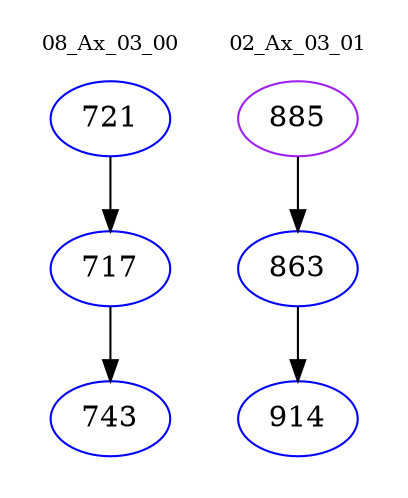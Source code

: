 digraph{
subgraph cluster_0 {
color = white
label = "08_Ax_03_00";
fontsize=10;
T0_721 [label="721", color="blue"]
T0_721 -> T0_717 [color="black"]
T0_717 [label="717", color="blue"]
T0_717 -> T0_743 [color="black"]
T0_743 [label="743", color="blue"]
}
subgraph cluster_1 {
color = white
label = "02_Ax_03_01";
fontsize=10;
T1_885 [label="885", color="purple"]
T1_885 -> T1_863 [color="black"]
T1_863 [label="863", color="blue"]
T1_863 -> T1_914 [color="black"]
T1_914 [label="914", color="blue"]
}
}
